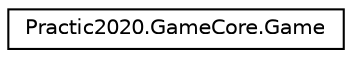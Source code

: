 digraph "Иерархия классов. Графический вид."
{
 // LATEX_PDF_SIZE
  edge [fontname="Helvetica",fontsize="10",labelfontname="Helvetica",labelfontsize="10"];
  node [fontname="Helvetica",fontsize="10",shape=record];
  rankdir="LR";
  Node0 [label="Practic2020.GameCore.Game",height=0.2,width=0.4,color="black", fillcolor="white", style="filled",URL="$class_practic2020_1_1_game_core_1_1_game.html",tooltip=" "];
}
